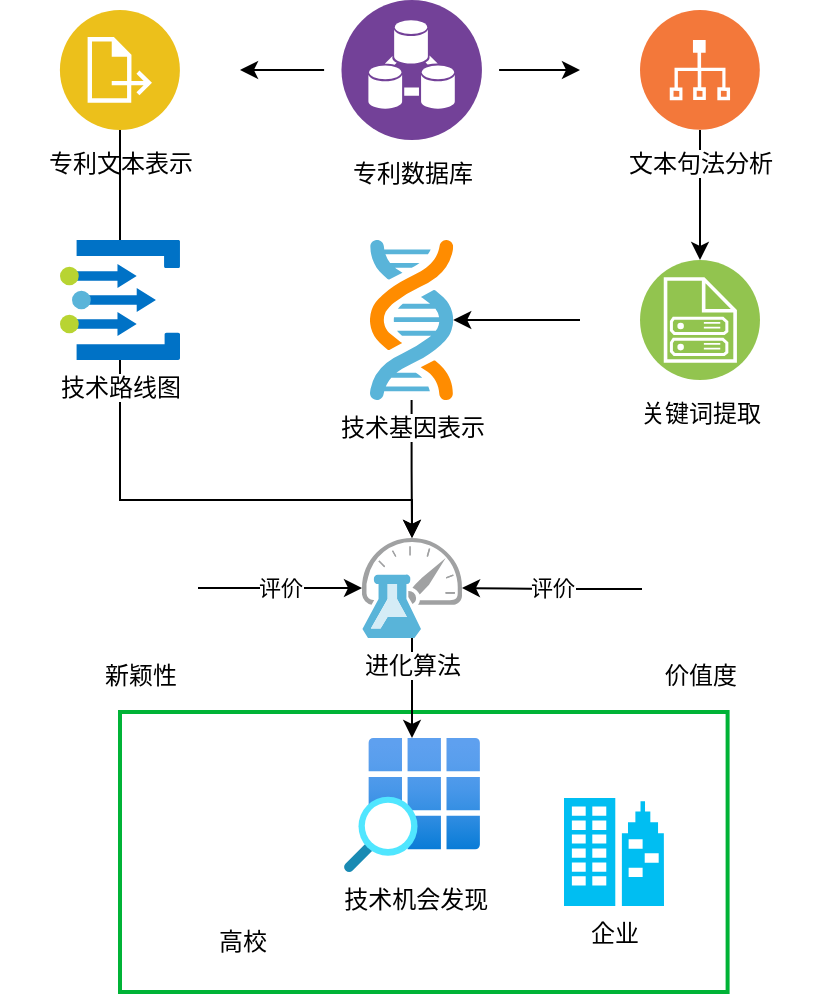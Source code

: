 <mxfile version="17.4.0" type="github">
  <diagram id="O62AIyuTe9ypjCqLER9u" name="Page-1">
    <mxGraphModel dx="1037" dy="539" grid="1" gridSize="10" guides="1" tooltips="1" connect="1" arrows="1" fold="1" page="1" pageScale="1" pageWidth="827" pageHeight="1169" math="0" shadow="0">
      <root>
        <mxCell id="0" />
        <mxCell id="1" parent="0" />
        <mxCell id="A0wgUGKNPyIViKLQCoQg-3" value="" style="rounded=0;whiteSpace=wrap;html=1;fillColor=none;strokeColor=#00B336;strokeWidth=2;" vertex="1" parent="1">
          <mxGeometry x="410" y="406" width="303.8" height="140" as="geometry" />
        </mxCell>
        <mxCell id="A0wgUGKNPyIViKLQCoQg-4" value="" style="edgeStyle=orthogonalEdgeStyle;rounded=0;orthogonalLoop=1;jettySize=auto;html=1;" edge="1" parent="1" source="A0wgUGKNPyIViKLQCoQg-5" target="A0wgUGKNPyIViKLQCoQg-10">
          <mxGeometry relative="1" as="geometry" />
        </mxCell>
        <mxCell id="A0wgUGKNPyIViKLQCoQg-5" value="文本句法分析" style="aspect=fixed;perimeter=ellipsePerimeter;html=1;align=center;shadow=0;dashed=0;fontColor=rgba(0, 0, 0, 1);labelBackgroundColor=#ffffff;fontSize=12;spacingTop=3;image;image=img/lib/ibm/devops/release_management.svg;fontFamily=Helvetica;strokeColor=rgba(0, 0, 0, 1);fillColor=rgba(255, 255, 255, 1);" vertex="1" parent="1">
          <mxGeometry x="640" y="55" width="120" height="60" as="geometry" />
        </mxCell>
        <mxCell id="A0wgUGKNPyIViKLQCoQg-6" value="" style="edgeStyle=orthogonalEdgeStyle;rounded=0;orthogonalLoop=1;jettySize=auto;html=1;" edge="1" parent="1" source="A0wgUGKNPyIViKLQCoQg-8" target="A0wgUGKNPyIViKLQCoQg-5">
          <mxGeometry relative="1" as="geometry" />
        </mxCell>
        <mxCell id="A0wgUGKNPyIViKLQCoQg-7" value="" style="edgeStyle=orthogonalEdgeStyle;rounded=0;orthogonalLoop=1;jettySize=auto;html=1;" edge="1" parent="1" source="A0wgUGKNPyIViKLQCoQg-8" target="A0wgUGKNPyIViKLQCoQg-11">
          <mxGeometry relative="1" as="geometry" />
        </mxCell>
        <mxCell id="A0wgUGKNPyIViKLQCoQg-8" value="专利数据库" style="aspect=fixed;perimeter=ellipsePerimeter;html=1;align=center;shadow=0;dashed=0;fontColor=rgba(0, 0, 0, 1);labelBackgroundColor=#ffffff;fontSize=12;spacingTop=3;image;image=img/lib/ibm/analytics/data_integration.svg;fontFamily=Helvetica;strokeColor=rgba(0, 0, 0, 1);strokeWidth=2;fillColor=rgba(255, 255, 255, 1);" vertex="1" parent="1">
          <mxGeometry x="512.05" y="50" width="87.5" height="70" as="geometry" />
        </mxCell>
        <mxCell id="A0wgUGKNPyIViKLQCoQg-9" value="" style="edgeStyle=orthogonalEdgeStyle;rounded=0;orthogonalLoop=1;jettySize=auto;html=1;" edge="1" parent="1" source="A0wgUGKNPyIViKLQCoQg-10" target="A0wgUGKNPyIViKLQCoQg-13">
          <mxGeometry relative="1" as="geometry" />
        </mxCell>
        <mxCell id="A0wgUGKNPyIViKLQCoQg-10" value="关键词提取" style="aspect=fixed;perimeter=ellipsePerimeter;html=1;align=center;shadow=0;dashed=0;fontColor=rgba(0, 0, 0, 1);labelBackgroundColor=#ffffff;fontSize=12;spacingTop=3;image;image=img/lib/ibm/vpc/ImageService.svg;fontFamily=Helvetica;strokeColor=rgba(0, 0, 0, 1);fillColor=rgba(255, 255, 255, 1);" vertex="1" parent="1">
          <mxGeometry x="640" y="180" width="120" height="60" as="geometry" />
        </mxCell>
        <mxCell id="A0wgUGKNPyIViKLQCoQg-11" value="专利文本表示" style="aspect=fixed;perimeter=ellipsePerimeter;html=1;align=center;shadow=0;dashed=0;fontColor=rgba(0, 0, 0, 1);labelBackgroundColor=#ffffff;fontSize=12;spacingTop=3;image;image=img/lib/ibm/applications/annotate.svg;fontFamily=Helvetica;strokeColor=rgba(0, 0, 0, 1);strokeWidth=2;fillColor=rgba(255, 255, 255, 1);" vertex="1" parent="1">
          <mxGeometry x="350" y="55" width="120" height="60" as="geometry" />
        </mxCell>
        <mxCell id="A0wgUGKNPyIViKLQCoQg-12" style="edgeStyle=orthogonalEdgeStyle;rounded=0;orthogonalLoop=1;jettySize=auto;html=1;" edge="1" parent="1" source="A0wgUGKNPyIViKLQCoQg-13" target="A0wgUGKNPyIViKLQCoQg-15">
          <mxGeometry relative="1" as="geometry" />
        </mxCell>
        <mxCell id="A0wgUGKNPyIViKLQCoQg-13" value="技术基因表示" style="sketch=0;aspect=fixed;html=1;points=[];align=center;image;fontSize=12;image=img/lib/mscae/Genomics_Accounts.svg;" vertex="1" parent="1">
          <mxGeometry x="535" y="170" width="41.6" height="80" as="geometry" />
        </mxCell>
        <mxCell id="A0wgUGKNPyIViKLQCoQg-14" value="" style="edgeStyle=orthogonalEdgeStyle;rounded=0;orthogonalLoop=1;jettySize=auto;html=1;" edge="1" parent="1" source="A0wgUGKNPyIViKLQCoQg-15" target="A0wgUGKNPyIViKLQCoQg-20">
          <mxGeometry relative="1" as="geometry" />
        </mxCell>
        <mxCell id="A0wgUGKNPyIViKLQCoQg-15" value="进化算法" style="sketch=0;aspect=fixed;html=1;points=[];align=center;image;fontSize=12;image=img/lib/mscae/Machine_Learning_Studio_Web_Service_Plans.svg;" vertex="1" parent="1">
          <mxGeometry x="531" y="319" width="50" height="50" as="geometry" />
        </mxCell>
        <mxCell id="A0wgUGKNPyIViKLQCoQg-16" value="评价" style="edgeStyle=orthogonalEdgeStyle;rounded=0;orthogonalLoop=1;jettySize=auto;html=1;" edge="1" parent="1" source="A0wgUGKNPyIViKLQCoQg-17" target="A0wgUGKNPyIViKLQCoQg-15">
          <mxGeometry relative="1" as="geometry" />
        </mxCell>
        <mxCell id="A0wgUGKNPyIViKLQCoQg-17" value="价值度" style="shape=image;html=1;verticalAlign=top;verticalLabelPosition=bottom;labelBackgroundColor=#ffffff;imageAspect=0;aspect=fixed;image=https://cdn0.iconfinder.com/data/icons/kameleon-free-pack-rounded/110/Money-Increase-128.png" vertex="1" parent="1">
          <mxGeometry x="671" y="315.5" width="58" height="58" as="geometry" />
        </mxCell>
        <mxCell id="A0wgUGKNPyIViKLQCoQg-18" value="评价" style="edgeStyle=orthogonalEdgeStyle;rounded=0;orthogonalLoop=1;jettySize=auto;html=1;" edge="1" parent="1" source="A0wgUGKNPyIViKLQCoQg-19" target="A0wgUGKNPyIViKLQCoQg-15">
          <mxGeometry relative="1" as="geometry" />
        </mxCell>
        <mxCell id="A0wgUGKNPyIViKLQCoQg-19" value="新颖性&lt;br&gt;" style="shape=image;html=1;verticalAlign=top;verticalLabelPosition=bottom;labelBackgroundColor=#ffffff;imageAspect=0;aspect=fixed;image=https://cdn2.iconfinder.com/data/icons/bitsies/128/Lightbulb-128.png" vertex="1" parent="1">
          <mxGeometry x="390" y="314.5" width="59" height="59" as="geometry" />
        </mxCell>
        <mxCell id="A0wgUGKNPyIViKLQCoQg-20" value="&amp;nbsp;技术机会发现" style="aspect=fixed;html=1;points=[];align=center;image;fontSize=12;image=img/lib/azure2/general/Search_Grid.svg;" vertex="1" parent="1">
          <mxGeometry x="522" y="419" width="68" height="67" as="geometry" />
        </mxCell>
        <mxCell id="A0wgUGKNPyIViKLQCoQg-21" value="企业" style="verticalLabelPosition=bottom;html=1;verticalAlign=top;align=center;strokeColor=none;fillColor=#00BEF2;shape=mxgraph.azure.enterprise;pointerEvents=1;" vertex="1" parent="1">
          <mxGeometry x="632" y="449" width="50" height="54" as="geometry" />
        </mxCell>
        <mxCell id="A0wgUGKNPyIViKLQCoQg-22" value="高校" style="shape=image;html=1;verticalAlign=top;verticalLabelPosition=bottom;labelBackgroundColor=#ffffff;imageAspect=0;aspect=fixed;image=https://cdn4.iconfinder.com/data/icons/essential-app-1/16/education-degree-course-university-college-128.png" vertex="1" parent="1">
          <mxGeometry x="442" y="449" width="58" height="58" as="geometry" />
        </mxCell>
        <mxCell id="A0wgUGKNPyIViKLQCoQg-23" style="edgeStyle=orthogonalEdgeStyle;rounded=0;orthogonalLoop=1;jettySize=auto;html=1;" edge="1" parent="1" source="A0wgUGKNPyIViKLQCoQg-24" target="A0wgUGKNPyIViKLQCoQg-15">
          <mxGeometry relative="1" as="geometry">
            <Array as="points">
              <mxPoint x="410" y="300" />
              <mxPoint x="556" y="300" />
            </Array>
          </mxGeometry>
        </mxCell>
        <mxCell id="A0wgUGKNPyIViKLQCoQg-24" value="技术路线图" style="sketch=0;aspect=fixed;html=1;points=[];align=center;image;fontSize=12;image=img/lib/mscae/Event_Grid_Topics.svg;" vertex="1" parent="1">
          <mxGeometry x="380" y="170" width="60" height="60" as="geometry" />
        </mxCell>
        <mxCell id="A0wgUGKNPyIViKLQCoQg-25" value="" style="edgeStyle=orthogonalEdgeStyle;rounded=0;orthogonalLoop=1;jettySize=auto;html=1;endArrow=none;" edge="1" parent="1" source="A0wgUGKNPyIViKLQCoQg-11" target="A0wgUGKNPyIViKLQCoQg-24">
          <mxGeometry relative="1" as="geometry">
            <mxPoint x="410" y="110" as="sourcePoint" />
            <mxPoint x="410" y="300" as="targetPoint" />
          </mxGeometry>
        </mxCell>
      </root>
    </mxGraphModel>
  </diagram>
</mxfile>
